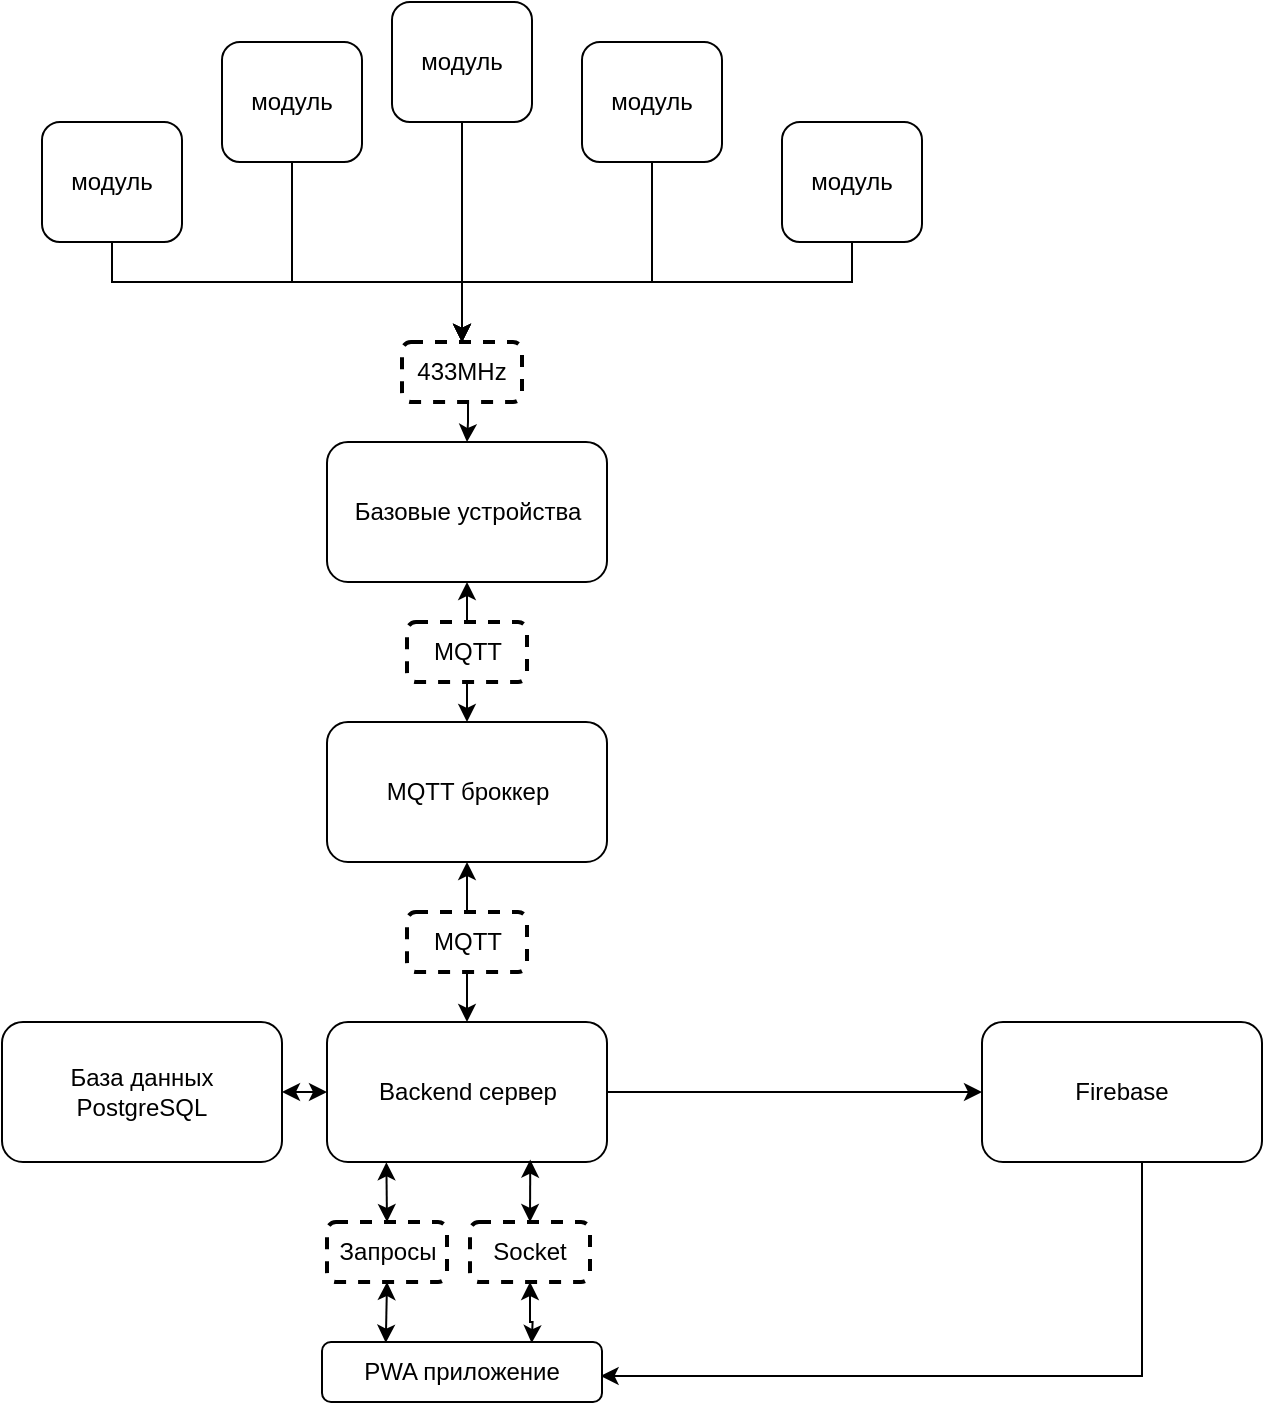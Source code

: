 <mxfile version="20.6.0" type="github">
  <diagram id="5WwtP7UHgQ0Tq_v3CiGg" name="Страница 1">
    <mxGraphModel dx="1432" dy="1093" grid="1" gridSize="10" guides="1" tooltips="1" connect="1" arrows="1" fold="1" page="1" pageScale="1" pageWidth="827" pageHeight="1169" math="0" shadow="0">
      <root>
        <mxCell id="0" />
        <mxCell id="1" parent="0" />
        <mxCell id="63DYeB1YhTp5YOeQ8yEU-18" style="edgeStyle=orthogonalEdgeStyle;rounded=0;orthogonalLoop=1;jettySize=auto;html=1;exitX=0.5;exitY=1;exitDx=0;exitDy=0;entryX=0.5;entryY=0;entryDx=0;entryDy=0;startArrow=classic;startFill=1;endArrow=none;endFill=0;" edge="1" parent="1" source="63DYeB1YhTp5YOeQ8yEU-1" target="63DYeB1YhTp5YOeQ8yEU-17">
          <mxGeometry relative="1" as="geometry" />
        </mxCell>
        <mxCell id="63DYeB1YhTp5YOeQ8yEU-1" value="Базовые устройства" style="rounded=1;whiteSpace=wrap;html=1;" vertex="1" parent="1">
          <mxGeometry x="312.5" y="350" width="140" height="70" as="geometry" />
        </mxCell>
        <mxCell id="63DYeB1YhTp5YOeQ8yEU-8" style="edgeStyle=orthogonalEdgeStyle;rounded=0;orthogonalLoop=1;jettySize=auto;html=1;exitX=0.5;exitY=1;exitDx=0;exitDy=0;entryX=0.5;entryY=0;entryDx=0;entryDy=0;" edge="1" parent="1" source="63DYeB1YhTp5YOeQ8yEU-2" target="63DYeB1YhTp5YOeQ8yEU-7">
          <mxGeometry relative="1" as="geometry">
            <Array as="points">
              <mxPoint x="205" y="270" />
              <mxPoint x="380" y="270" />
            </Array>
          </mxGeometry>
        </mxCell>
        <mxCell id="63DYeB1YhTp5YOeQ8yEU-2" value="модуль" style="rounded=1;whiteSpace=wrap;html=1;" vertex="1" parent="1">
          <mxGeometry x="170" y="190" width="70" height="60" as="geometry" />
        </mxCell>
        <mxCell id="63DYeB1YhTp5YOeQ8yEU-9" style="edgeStyle=orthogonalEdgeStyle;rounded=0;orthogonalLoop=1;jettySize=auto;html=1;entryX=0.5;entryY=0;entryDx=0;entryDy=0;" edge="1" parent="1" source="63DYeB1YhTp5YOeQ8yEU-3" target="63DYeB1YhTp5YOeQ8yEU-7">
          <mxGeometry relative="1" as="geometry">
            <Array as="points">
              <mxPoint x="295" y="270" />
              <mxPoint x="380" y="270" />
            </Array>
          </mxGeometry>
        </mxCell>
        <mxCell id="63DYeB1YhTp5YOeQ8yEU-3" value="модуль" style="rounded=1;whiteSpace=wrap;html=1;" vertex="1" parent="1">
          <mxGeometry x="260" y="150" width="70" height="60" as="geometry" />
        </mxCell>
        <mxCell id="63DYeB1YhTp5YOeQ8yEU-12" style="edgeStyle=orthogonalEdgeStyle;rounded=0;orthogonalLoop=1;jettySize=auto;html=1;entryX=0.5;entryY=0;entryDx=0;entryDy=0;" edge="1" parent="1" source="63DYeB1YhTp5YOeQ8yEU-4" target="63DYeB1YhTp5YOeQ8yEU-7">
          <mxGeometry relative="1" as="geometry" />
        </mxCell>
        <mxCell id="63DYeB1YhTp5YOeQ8yEU-4" value="модуль" style="rounded=1;whiteSpace=wrap;html=1;" vertex="1" parent="1">
          <mxGeometry x="345" y="130" width="70" height="60" as="geometry" />
        </mxCell>
        <mxCell id="63DYeB1YhTp5YOeQ8yEU-13" style="edgeStyle=orthogonalEdgeStyle;rounded=0;orthogonalLoop=1;jettySize=auto;html=1;entryX=0.5;entryY=0;entryDx=0;entryDy=0;" edge="1" parent="1" source="63DYeB1YhTp5YOeQ8yEU-5" target="63DYeB1YhTp5YOeQ8yEU-7">
          <mxGeometry relative="1" as="geometry">
            <Array as="points">
              <mxPoint x="475" y="270" />
              <mxPoint x="380" y="270" />
            </Array>
          </mxGeometry>
        </mxCell>
        <mxCell id="63DYeB1YhTp5YOeQ8yEU-5" value="модуль" style="rounded=1;whiteSpace=wrap;html=1;" vertex="1" parent="1">
          <mxGeometry x="440" y="150" width="70" height="60" as="geometry" />
        </mxCell>
        <mxCell id="63DYeB1YhTp5YOeQ8yEU-14" style="edgeStyle=orthogonalEdgeStyle;rounded=0;orthogonalLoop=1;jettySize=auto;html=1;entryX=0.5;entryY=0;entryDx=0;entryDy=0;" edge="1" parent="1" source="63DYeB1YhTp5YOeQ8yEU-6" target="63DYeB1YhTp5YOeQ8yEU-7">
          <mxGeometry relative="1" as="geometry">
            <Array as="points">
              <mxPoint x="575" y="270" />
              <mxPoint x="380" y="270" />
            </Array>
          </mxGeometry>
        </mxCell>
        <mxCell id="63DYeB1YhTp5YOeQ8yEU-6" value="модуль" style="rounded=1;whiteSpace=wrap;html=1;" vertex="1" parent="1">
          <mxGeometry x="540" y="190" width="70" height="60" as="geometry" />
        </mxCell>
        <mxCell id="63DYeB1YhTp5YOeQ8yEU-15" style="edgeStyle=orthogonalEdgeStyle;rounded=0;orthogonalLoop=1;jettySize=auto;html=1;entryX=0.5;entryY=0;entryDx=0;entryDy=0;startArrow=none;startFill=0;" edge="1" parent="1" source="63DYeB1YhTp5YOeQ8yEU-7" target="63DYeB1YhTp5YOeQ8yEU-1">
          <mxGeometry relative="1" as="geometry">
            <Array as="points">
              <mxPoint x="383" y="340" />
              <mxPoint x="383" y="340" />
            </Array>
          </mxGeometry>
        </mxCell>
        <mxCell id="63DYeB1YhTp5YOeQ8yEU-7" value="433MHz" style="rounded=1;whiteSpace=wrap;html=1;dashed=1;perimeterSpacing=0;strokeWidth=2;" vertex="1" parent="1">
          <mxGeometry x="350" y="300" width="60" height="30" as="geometry" />
        </mxCell>
        <mxCell id="63DYeB1YhTp5YOeQ8yEU-21" style="edgeStyle=orthogonalEdgeStyle;rounded=0;orthogonalLoop=1;jettySize=auto;html=1;exitX=0.5;exitY=1;exitDx=0;exitDy=0;entryX=0.5;entryY=0;entryDx=0;entryDy=0;startArrow=none;startFill=1;" edge="1" parent="1" source="63DYeB1YhTp5YOeQ8yEU-24" target="63DYeB1YhTp5YOeQ8yEU-20">
          <mxGeometry relative="1" as="geometry" />
        </mxCell>
        <mxCell id="63DYeB1YhTp5YOeQ8yEU-16" value="MQTT броккер" style="rounded=1;whiteSpace=wrap;html=1;" vertex="1" parent="1">
          <mxGeometry x="312.5" y="490" width="140" height="70" as="geometry" />
        </mxCell>
        <mxCell id="63DYeB1YhTp5YOeQ8yEU-19" style="edgeStyle=orthogonalEdgeStyle;rounded=0;orthogonalLoop=1;jettySize=auto;html=1;exitX=0.5;exitY=1;exitDx=0;exitDy=0;entryX=0.5;entryY=0;entryDx=0;entryDy=0;startArrow=none;startFill=0;" edge="1" parent="1" source="63DYeB1YhTp5YOeQ8yEU-17" target="63DYeB1YhTp5YOeQ8yEU-16">
          <mxGeometry relative="1" as="geometry" />
        </mxCell>
        <mxCell id="63DYeB1YhTp5YOeQ8yEU-17" value="MQTT" style="rounded=1;whiteSpace=wrap;html=1;dashed=1;perimeterSpacing=0;strokeWidth=2;" vertex="1" parent="1">
          <mxGeometry x="352.5" y="440" width="60" height="30" as="geometry" />
        </mxCell>
        <mxCell id="63DYeB1YhTp5YOeQ8yEU-28" style="edgeStyle=orthogonalEdgeStyle;rounded=0;orthogonalLoop=1;jettySize=auto;html=1;startArrow=none;startFill=0;endArrow=classic;endFill=1;" edge="1" parent="1" source="63DYeB1YhTp5YOeQ8yEU-20" target="63DYeB1YhTp5YOeQ8yEU-26">
          <mxGeometry relative="1" as="geometry" />
        </mxCell>
        <mxCell id="63DYeB1YhTp5YOeQ8yEU-20" value="Backend сервер" style="rounded=1;whiteSpace=wrap;html=1;" vertex="1" parent="1">
          <mxGeometry x="312.5" y="640" width="140" height="70" as="geometry" />
        </mxCell>
        <mxCell id="63DYeB1YhTp5YOeQ8yEU-23" style="edgeStyle=orthogonalEdgeStyle;rounded=0;orthogonalLoop=1;jettySize=auto;html=1;entryX=0;entryY=0.5;entryDx=0;entryDy=0;startArrow=classic;startFill=1;" edge="1" parent="1" source="63DYeB1YhTp5YOeQ8yEU-22" target="63DYeB1YhTp5YOeQ8yEU-20">
          <mxGeometry relative="1" as="geometry" />
        </mxCell>
        <mxCell id="63DYeB1YhTp5YOeQ8yEU-22" value="База данных&lt;br&gt;PostgreSQL" style="rounded=1;whiteSpace=wrap;html=1;" vertex="1" parent="1">
          <mxGeometry x="150" y="640" width="140" height="70" as="geometry" />
        </mxCell>
        <mxCell id="63DYeB1YhTp5YOeQ8yEU-24" value="MQTT" style="rounded=1;whiteSpace=wrap;html=1;dashed=1;perimeterSpacing=0;strokeWidth=2;" vertex="1" parent="1">
          <mxGeometry x="352.5" y="585" width="60" height="30" as="geometry" />
        </mxCell>
        <mxCell id="63DYeB1YhTp5YOeQ8yEU-25" value="" style="edgeStyle=orthogonalEdgeStyle;rounded=0;orthogonalLoop=1;jettySize=auto;html=1;exitX=0.5;exitY=1;exitDx=0;exitDy=0;entryX=0.5;entryY=0;entryDx=0;entryDy=0;startArrow=classic;startFill=1;endArrow=none;" edge="1" parent="1" source="63DYeB1YhTp5YOeQ8yEU-16" target="63DYeB1YhTp5YOeQ8yEU-24">
          <mxGeometry relative="1" as="geometry">
            <mxPoint x="382.5" y="580" as="sourcePoint" />
            <mxPoint x="382.5" y="690" as="targetPoint" />
          </mxGeometry>
        </mxCell>
        <mxCell id="63DYeB1YhTp5YOeQ8yEU-49" style="edgeStyle=orthogonalEdgeStyle;rounded=0;orthogonalLoop=1;jettySize=auto;html=1;entryX=0.995;entryY=0.566;entryDx=0;entryDy=0;entryPerimeter=0;fontSize=10;startArrow=none;startFill=0;endArrow=classic;endFill=1;" edge="1" parent="1" source="63DYeB1YhTp5YOeQ8yEU-26" target="63DYeB1YhTp5YOeQ8yEU-46">
          <mxGeometry relative="1" as="geometry">
            <Array as="points">
              <mxPoint x="720" y="817" />
            </Array>
          </mxGeometry>
        </mxCell>
        <mxCell id="63DYeB1YhTp5YOeQ8yEU-26" value="Firebase" style="rounded=1;whiteSpace=wrap;html=1;" vertex="1" parent="1">
          <mxGeometry x="640" y="640" width="140" height="70" as="geometry" />
        </mxCell>
        <mxCell id="63DYeB1YhTp5YOeQ8yEU-42" style="edgeStyle=orthogonalEdgeStyle;rounded=0;orthogonalLoop=1;jettySize=auto;html=1;exitX=0.5;exitY=0;exitDx=0;exitDy=0;entryX=0.726;entryY=0.983;entryDx=0;entryDy=0;entryPerimeter=0;fontSize=10;startArrow=classic;startFill=1;endArrow=classic;endFill=1;" edge="1" parent="1" source="63DYeB1YhTp5YOeQ8yEU-39" target="63DYeB1YhTp5YOeQ8yEU-20">
          <mxGeometry relative="1" as="geometry" />
        </mxCell>
        <mxCell id="63DYeB1YhTp5YOeQ8yEU-43" style="edgeStyle=orthogonalEdgeStyle;rounded=0;orthogonalLoop=1;jettySize=auto;html=1;entryX=0.731;entryY=0.017;entryDx=0;entryDy=0;entryPerimeter=0;fontSize=10;startArrow=classic;startFill=1;endArrow=classic;endFill=1;" edge="1" parent="1" source="63DYeB1YhTp5YOeQ8yEU-39">
          <mxGeometry relative="1" as="geometry">
            <mxPoint x="414.84" y="800.51" as="targetPoint" />
          </mxGeometry>
        </mxCell>
        <mxCell id="63DYeB1YhTp5YOeQ8yEU-39" value="Socket" style="rounded=1;whiteSpace=wrap;html=1;dashed=1;perimeterSpacing=0;strokeWidth=2;" vertex="1" parent="1">
          <mxGeometry x="384" y="740" width="60" height="30" as="geometry" />
        </mxCell>
        <mxCell id="63DYeB1YhTp5YOeQ8yEU-44" style="edgeStyle=orthogonalEdgeStyle;rounded=0;orthogonalLoop=1;jettySize=auto;html=1;exitX=0.5;exitY=1;exitDx=0;exitDy=0;entryX=0.21;entryY=0.012;entryDx=0;entryDy=0;entryPerimeter=0;fontSize=10;startArrow=classic;startFill=1;endArrow=classic;endFill=1;" edge="1" parent="1" source="63DYeB1YhTp5YOeQ8yEU-41">
          <mxGeometry relative="1" as="geometry">
            <mxPoint x="341.9" y="800.36" as="targetPoint" />
          </mxGeometry>
        </mxCell>
        <mxCell id="63DYeB1YhTp5YOeQ8yEU-45" style="edgeStyle=orthogonalEdgeStyle;rounded=0;orthogonalLoop=1;jettySize=auto;html=1;exitX=0.5;exitY=0;exitDx=0;exitDy=0;entryX=0.212;entryY=1.002;entryDx=0;entryDy=0;entryPerimeter=0;fontSize=10;startArrow=classic;startFill=1;endArrow=classic;endFill=1;" edge="1" parent="1" source="63DYeB1YhTp5YOeQ8yEU-41" target="63DYeB1YhTp5YOeQ8yEU-20">
          <mxGeometry relative="1" as="geometry" />
        </mxCell>
        <mxCell id="63DYeB1YhTp5YOeQ8yEU-41" value="Запросы" style="rounded=1;whiteSpace=wrap;html=1;dashed=1;perimeterSpacing=0;strokeWidth=2;" vertex="1" parent="1">
          <mxGeometry x="312.5" y="740" width="60" height="30" as="geometry" />
        </mxCell>
        <mxCell id="63DYeB1YhTp5YOeQ8yEU-46" value="PWA приложение" style="rounded=1;whiteSpace=wrap;html=1;" vertex="1" parent="1">
          <mxGeometry x="310" y="800" width="140" height="30" as="geometry" />
        </mxCell>
      </root>
    </mxGraphModel>
  </diagram>
</mxfile>
